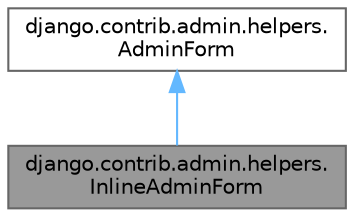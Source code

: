digraph "django.contrib.admin.helpers.InlineAdminForm"
{
 // LATEX_PDF_SIZE
  bgcolor="transparent";
  edge [fontname=Helvetica,fontsize=10,labelfontname=Helvetica,labelfontsize=10];
  node [fontname=Helvetica,fontsize=10,shape=box,height=0.2,width=0.4];
  Node1 [id="Node000001",label="django.contrib.admin.helpers.\lInlineAdminForm",height=0.2,width=0.4,color="gray40", fillcolor="grey60", style="filled", fontcolor="black",tooltip=" "];
  Node2 -> Node1 [id="edge1_Node000001_Node000002",dir="back",color="steelblue1",style="solid",tooltip=" "];
  Node2 [id="Node000002",label="django.contrib.admin.helpers.\lAdminForm",height=0.2,width=0.4,color="gray40", fillcolor="white", style="filled",URL="$classdjango_1_1contrib_1_1admin_1_1helpers_1_1_admin_form.html",tooltip=" "];
}
